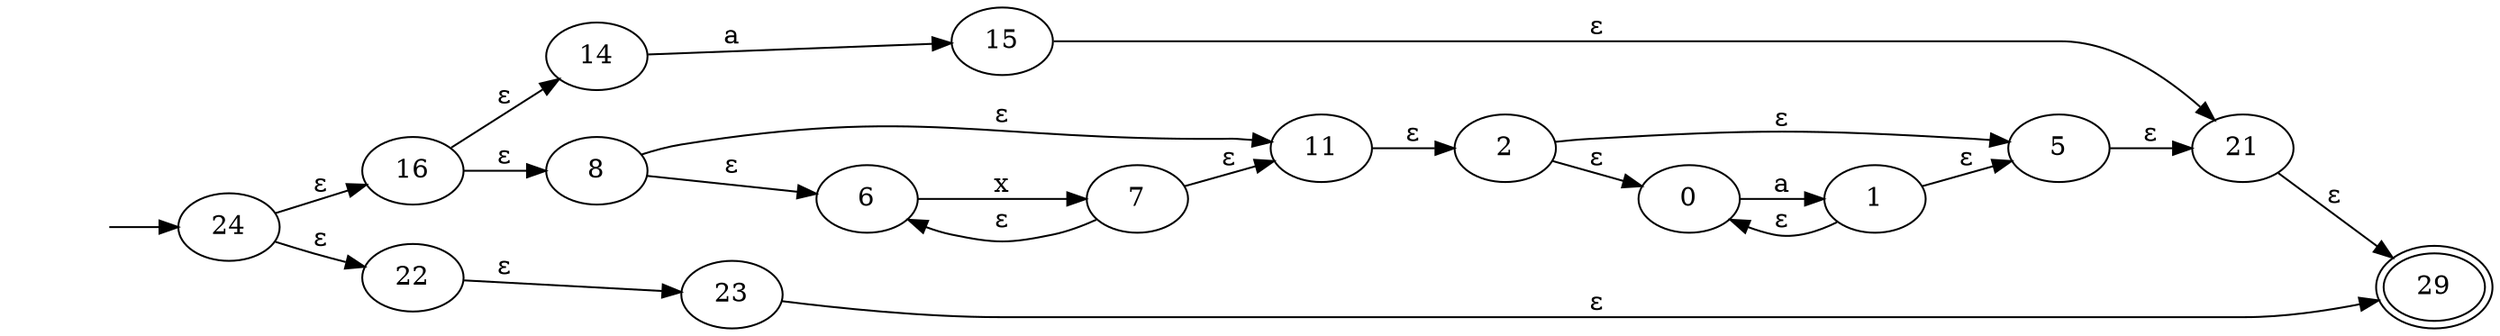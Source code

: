 digraph {
	graph [rankdir=LR]
	inicio [label="" shape=none]
	24
	inicio -> 24
	24 -> 16 [label="ε"]
	24 -> 22 [label="ε"]
	16
	16 -> 14 [label="ε"]
	16 -> 8 [label="ε"]
	22
	22 -> 23 [label="ε"]
	14
	14 -> 15 [label=a]
	8
	8 -> 11 [label="ε"]
	8 -> 6 [label="ε"]
	23
	23 -> 29 [label="ε"]
	15
	15 -> 21 [label="ε"]
	11
	11 -> 2 [label="ε"]
	6
	6 -> 7 [label=x]
	29 [peripheries=2]
	21
	21 -> 29 [label="ε"]
	2
	2 -> 5 [label="ε"]
	2 -> 0 [label="ε"]
	7
	7 -> 6 [label="ε"]
	7 -> 11 [label="ε"]
	5
	5 -> 21 [label="ε"]
	0
	0 -> 1 [label=a]
	1
	1 -> 0 [label="ε"]
	1 -> 5 [label="ε"]
}
